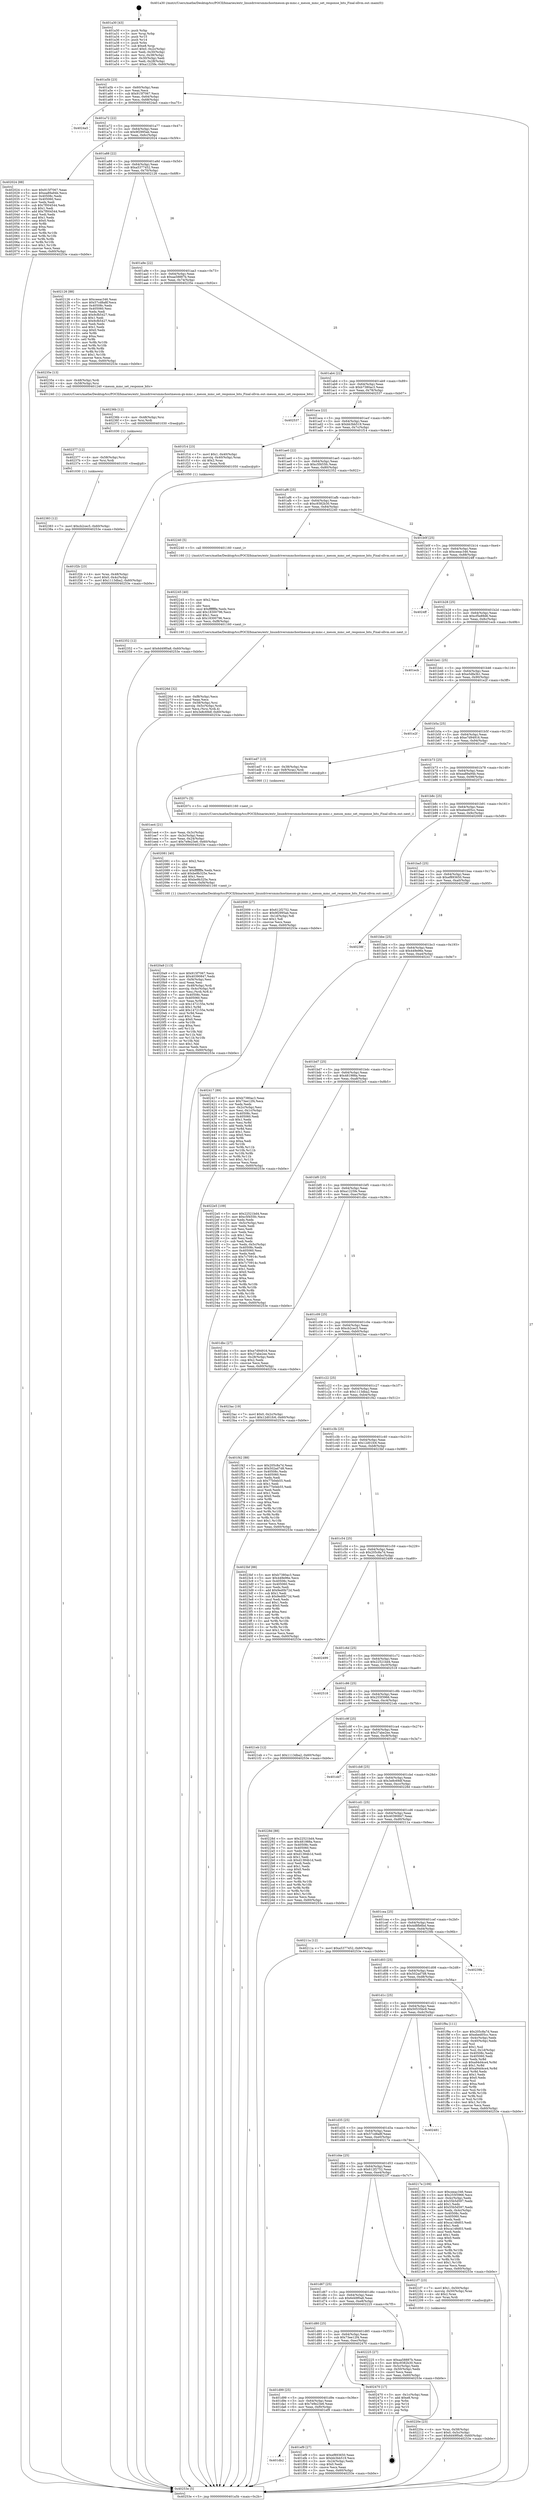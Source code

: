 digraph "0x401a30" {
  label = "0x401a30 (/mnt/c/Users/mathe/Desktop/tcc/POCII/binaries/extr_linuxdriversmmchostmeson-gx-mmc.c_meson_mmc_set_response_bits_Final-ollvm.out::main(0))"
  labelloc = "t"
  node[shape=record]

  Entry [label="",width=0.3,height=0.3,shape=circle,fillcolor=black,style=filled]
  "0x401a5b" [label="{
     0x401a5b [23]\l
     | [instrs]\l
     &nbsp;&nbsp;0x401a5b \<+3\>: mov -0x60(%rbp),%eax\l
     &nbsp;&nbsp;0x401a5e \<+2\>: mov %eax,%ecx\l
     &nbsp;&nbsp;0x401a60 \<+6\>: sub $0x915f7067,%ecx\l
     &nbsp;&nbsp;0x401a66 \<+3\>: mov %eax,-0x64(%rbp)\l
     &nbsp;&nbsp;0x401a69 \<+3\>: mov %ecx,-0x68(%rbp)\l
     &nbsp;&nbsp;0x401a6c \<+6\>: je 00000000004024a5 \<main+0xa75\>\l
  }"]
  "0x4024a5" [label="{
     0x4024a5\l
  }", style=dashed]
  "0x401a72" [label="{
     0x401a72 [22]\l
     | [instrs]\l
     &nbsp;&nbsp;0x401a72 \<+5\>: jmp 0000000000401a77 \<main+0x47\>\l
     &nbsp;&nbsp;0x401a77 \<+3\>: mov -0x64(%rbp),%eax\l
     &nbsp;&nbsp;0x401a7a \<+5\>: sub $0x9f2995ab,%eax\l
     &nbsp;&nbsp;0x401a7f \<+3\>: mov %eax,-0x6c(%rbp)\l
     &nbsp;&nbsp;0x401a82 \<+6\>: je 0000000000402024 \<main+0x5f4\>\l
  }"]
  Exit [label="",width=0.3,height=0.3,shape=circle,fillcolor=black,style=filled,peripheries=2]
  "0x402024" [label="{
     0x402024 [88]\l
     | [instrs]\l
     &nbsp;&nbsp;0x402024 \<+5\>: mov $0x915f7067,%eax\l
     &nbsp;&nbsp;0x402029 \<+5\>: mov $0xea89a94b,%ecx\l
     &nbsp;&nbsp;0x40202e \<+7\>: mov 0x40508c,%edx\l
     &nbsp;&nbsp;0x402035 \<+7\>: mov 0x405060,%esi\l
     &nbsp;&nbsp;0x40203c \<+2\>: mov %edx,%edi\l
     &nbsp;&nbsp;0x40203e \<+6\>: sub $0x7f004544,%edi\l
     &nbsp;&nbsp;0x402044 \<+3\>: sub $0x1,%edi\l
     &nbsp;&nbsp;0x402047 \<+6\>: add $0x7f004544,%edi\l
     &nbsp;&nbsp;0x40204d \<+3\>: imul %edi,%edx\l
     &nbsp;&nbsp;0x402050 \<+3\>: and $0x1,%edx\l
     &nbsp;&nbsp;0x402053 \<+3\>: cmp $0x0,%edx\l
     &nbsp;&nbsp;0x402056 \<+4\>: sete %r8b\l
     &nbsp;&nbsp;0x40205a \<+3\>: cmp $0xa,%esi\l
     &nbsp;&nbsp;0x40205d \<+4\>: setl %r9b\l
     &nbsp;&nbsp;0x402061 \<+3\>: mov %r8b,%r10b\l
     &nbsp;&nbsp;0x402064 \<+3\>: and %r9b,%r10b\l
     &nbsp;&nbsp;0x402067 \<+3\>: xor %r9b,%r8b\l
     &nbsp;&nbsp;0x40206a \<+3\>: or %r8b,%r10b\l
     &nbsp;&nbsp;0x40206d \<+4\>: test $0x1,%r10b\l
     &nbsp;&nbsp;0x402071 \<+3\>: cmovne %ecx,%eax\l
     &nbsp;&nbsp;0x402074 \<+3\>: mov %eax,-0x60(%rbp)\l
     &nbsp;&nbsp;0x402077 \<+5\>: jmp 000000000040253e \<main+0xb0e\>\l
  }"]
  "0x401a88" [label="{
     0x401a88 [22]\l
     | [instrs]\l
     &nbsp;&nbsp;0x401a88 \<+5\>: jmp 0000000000401a8d \<main+0x5d\>\l
     &nbsp;&nbsp;0x401a8d \<+3\>: mov -0x64(%rbp),%eax\l
     &nbsp;&nbsp;0x401a90 \<+5\>: sub $0xa5377452,%eax\l
     &nbsp;&nbsp;0x401a95 \<+3\>: mov %eax,-0x70(%rbp)\l
     &nbsp;&nbsp;0x401a98 \<+6\>: je 0000000000402126 \<main+0x6f6\>\l
  }"]
  "0x402383" [label="{
     0x402383 [12]\l
     | [instrs]\l
     &nbsp;&nbsp;0x402383 \<+7\>: movl $0xcb2cec5,-0x60(%rbp)\l
     &nbsp;&nbsp;0x40238a \<+5\>: jmp 000000000040253e \<main+0xb0e\>\l
  }"]
  "0x402126" [label="{
     0x402126 [88]\l
     | [instrs]\l
     &nbsp;&nbsp;0x402126 \<+5\>: mov $0xceeac346,%eax\l
     &nbsp;&nbsp;0x40212b \<+5\>: mov $0x57cd8a8f,%ecx\l
     &nbsp;&nbsp;0x402130 \<+7\>: mov 0x40508c,%edx\l
     &nbsp;&nbsp;0x402137 \<+7\>: mov 0x405060,%esi\l
     &nbsp;&nbsp;0x40213e \<+2\>: mov %edx,%edi\l
     &nbsp;&nbsp;0x402140 \<+6\>: add $0x9cfb5427,%edi\l
     &nbsp;&nbsp;0x402146 \<+3\>: sub $0x1,%edi\l
     &nbsp;&nbsp;0x402149 \<+6\>: sub $0x9cfb5427,%edi\l
     &nbsp;&nbsp;0x40214f \<+3\>: imul %edi,%edx\l
     &nbsp;&nbsp;0x402152 \<+3\>: and $0x1,%edx\l
     &nbsp;&nbsp;0x402155 \<+3\>: cmp $0x0,%edx\l
     &nbsp;&nbsp;0x402158 \<+4\>: sete %r8b\l
     &nbsp;&nbsp;0x40215c \<+3\>: cmp $0xa,%esi\l
     &nbsp;&nbsp;0x40215f \<+4\>: setl %r9b\l
     &nbsp;&nbsp;0x402163 \<+3\>: mov %r8b,%r10b\l
     &nbsp;&nbsp;0x402166 \<+3\>: and %r9b,%r10b\l
     &nbsp;&nbsp;0x402169 \<+3\>: xor %r9b,%r8b\l
     &nbsp;&nbsp;0x40216c \<+3\>: or %r8b,%r10b\l
     &nbsp;&nbsp;0x40216f \<+4\>: test $0x1,%r10b\l
     &nbsp;&nbsp;0x402173 \<+3\>: cmovne %ecx,%eax\l
     &nbsp;&nbsp;0x402176 \<+3\>: mov %eax,-0x60(%rbp)\l
     &nbsp;&nbsp;0x402179 \<+5\>: jmp 000000000040253e \<main+0xb0e\>\l
  }"]
  "0x401a9e" [label="{
     0x401a9e [22]\l
     | [instrs]\l
     &nbsp;&nbsp;0x401a9e \<+5\>: jmp 0000000000401aa3 \<main+0x73\>\l
     &nbsp;&nbsp;0x401aa3 \<+3\>: mov -0x64(%rbp),%eax\l
     &nbsp;&nbsp;0x401aa6 \<+5\>: sub $0xaa58887b,%eax\l
     &nbsp;&nbsp;0x401aab \<+3\>: mov %eax,-0x74(%rbp)\l
     &nbsp;&nbsp;0x401aae \<+6\>: je 000000000040235e \<main+0x92e\>\l
  }"]
  "0x402377" [label="{
     0x402377 [12]\l
     | [instrs]\l
     &nbsp;&nbsp;0x402377 \<+4\>: mov -0x58(%rbp),%rsi\l
     &nbsp;&nbsp;0x40237b \<+3\>: mov %rsi,%rdi\l
     &nbsp;&nbsp;0x40237e \<+5\>: call 0000000000401030 \<free@plt\>\l
     | [calls]\l
     &nbsp;&nbsp;0x401030 \{1\} (unknown)\l
  }"]
  "0x40235e" [label="{
     0x40235e [13]\l
     | [instrs]\l
     &nbsp;&nbsp;0x40235e \<+4\>: mov -0x48(%rbp),%rdi\l
     &nbsp;&nbsp;0x402362 \<+4\>: mov -0x58(%rbp),%rsi\l
     &nbsp;&nbsp;0x402366 \<+5\>: call 0000000000401240 \<meson_mmc_set_response_bits\>\l
     | [calls]\l
     &nbsp;&nbsp;0x401240 \{1\} (/mnt/c/Users/mathe/Desktop/tcc/POCII/binaries/extr_linuxdriversmmchostmeson-gx-mmc.c_meson_mmc_set_response_bits_Final-ollvm.out::meson_mmc_set_response_bits)\l
  }"]
  "0x401ab4" [label="{
     0x401ab4 [22]\l
     | [instrs]\l
     &nbsp;&nbsp;0x401ab4 \<+5\>: jmp 0000000000401ab9 \<main+0x89\>\l
     &nbsp;&nbsp;0x401ab9 \<+3\>: mov -0x64(%rbp),%eax\l
     &nbsp;&nbsp;0x401abc \<+5\>: sub $0xb7380ac3,%eax\l
     &nbsp;&nbsp;0x401ac1 \<+3\>: mov %eax,-0x78(%rbp)\l
     &nbsp;&nbsp;0x401ac4 \<+6\>: je 0000000000402537 \<main+0xb07\>\l
  }"]
  "0x40236b" [label="{
     0x40236b [12]\l
     | [instrs]\l
     &nbsp;&nbsp;0x40236b \<+4\>: mov -0x48(%rbp),%rsi\l
     &nbsp;&nbsp;0x40236f \<+3\>: mov %rsi,%rdi\l
     &nbsp;&nbsp;0x402372 \<+5\>: call 0000000000401030 \<free@plt\>\l
     | [calls]\l
     &nbsp;&nbsp;0x401030 \{1\} (unknown)\l
  }"]
  "0x402537" [label="{
     0x402537\l
  }", style=dashed]
  "0x401aca" [label="{
     0x401aca [22]\l
     | [instrs]\l
     &nbsp;&nbsp;0x401aca \<+5\>: jmp 0000000000401acf \<main+0x9f\>\l
     &nbsp;&nbsp;0x401acf \<+3\>: mov -0x64(%rbp),%eax\l
     &nbsp;&nbsp;0x401ad2 \<+5\>: sub $0xbb3bb519,%eax\l
     &nbsp;&nbsp;0x401ad7 \<+3\>: mov %eax,-0x7c(%rbp)\l
     &nbsp;&nbsp;0x401ada \<+6\>: je 0000000000401f14 \<main+0x4e4\>\l
  }"]
  "0x40226d" [label="{
     0x40226d [32]\l
     | [instrs]\l
     &nbsp;&nbsp;0x40226d \<+6\>: mov -0xf8(%rbp),%ecx\l
     &nbsp;&nbsp;0x402273 \<+3\>: imul %eax,%ecx\l
     &nbsp;&nbsp;0x402276 \<+4\>: mov -0x58(%rbp),%rsi\l
     &nbsp;&nbsp;0x40227a \<+4\>: movslq -0x5c(%rbp),%rdi\l
     &nbsp;&nbsp;0x40227e \<+3\>: mov %ecx,(%rsi,%rdi,4)\l
     &nbsp;&nbsp;0x402281 \<+7\>: movl $0x3e8c69df,-0x60(%rbp)\l
     &nbsp;&nbsp;0x402288 \<+5\>: jmp 000000000040253e \<main+0xb0e\>\l
  }"]
  "0x401f14" [label="{
     0x401f14 [23]\l
     | [instrs]\l
     &nbsp;&nbsp;0x401f14 \<+7\>: movl $0x1,-0x40(%rbp)\l
     &nbsp;&nbsp;0x401f1b \<+4\>: movslq -0x40(%rbp),%rax\l
     &nbsp;&nbsp;0x401f1f \<+4\>: shl $0x2,%rax\l
     &nbsp;&nbsp;0x401f23 \<+3\>: mov %rax,%rdi\l
     &nbsp;&nbsp;0x401f26 \<+5\>: call 0000000000401050 \<malloc@plt\>\l
     | [calls]\l
     &nbsp;&nbsp;0x401050 \{1\} (unknown)\l
  }"]
  "0x401ae0" [label="{
     0x401ae0 [22]\l
     | [instrs]\l
     &nbsp;&nbsp;0x401ae0 \<+5\>: jmp 0000000000401ae5 \<main+0xb5\>\l
     &nbsp;&nbsp;0x401ae5 \<+3\>: mov -0x64(%rbp),%eax\l
     &nbsp;&nbsp;0x401ae8 \<+5\>: sub $0xc5f455fc,%eax\l
     &nbsp;&nbsp;0x401aed \<+3\>: mov %eax,-0x80(%rbp)\l
     &nbsp;&nbsp;0x401af0 \<+6\>: je 0000000000402352 \<main+0x922\>\l
  }"]
  "0x402245" [label="{
     0x402245 [40]\l
     | [instrs]\l
     &nbsp;&nbsp;0x402245 \<+5\>: mov $0x2,%ecx\l
     &nbsp;&nbsp;0x40224a \<+1\>: cltd\l
     &nbsp;&nbsp;0x40224b \<+2\>: idiv %ecx\l
     &nbsp;&nbsp;0x40224d \<+6\>: imul $0xfffffffe,%edx,%ecx\l
     &nbsp;&nbsp;0x402253 \<+6\>: add $0x18300796,%ecx\l
     &nbsp;&nbsp;0x402259 \<+3\>: add $0x1,%ecx\l
     &nbsp;&nbsp;0x40225c \<+6\>: sub $0x18300796,%ecx\l
     &nbsp;&nbsp;0x402262 \<+6\>: mov %ecx,-0xf8(%rbp)\l
     &nbsp;&nbsp;0x402268 \<+5\>: call 0000000000401160 \<next_i\>\l
     | [calls]\l
     &nbsp;&nbsp;0x401160 \{1\} (/mnt/c/Users/mathe/Desktop/tcc/POCII/binaries/extr_linuxdriversmmchostmeson-gx-mmc.c_meson_mmc_set_response_bits_Final-ollvm.out::next_i)\l
  }"]
  "0x402352" [label="{
     0x402352 [12]\l
     | [instrs]\l
     &nbsp;&nbsp;0x402352 \<+7\>: movl $0x6d49f0a8,-0x60(%rbp)\l
     &nbsp;&nbsp;0x402359 \<+5\>: jmp 000000000040253e \<main+0xb0e\>\l
  }"]
  "0x401af6" [label="{
     0x401af6 [25]\l
     | [instrs]\l
     &nbsp;&nbsp;0x401af6 \<+5\>: jmp 0000000000401afb \<main+0xcb\>\l
     &nbsp;&nbsp;0x401afb \<+3\>: mov -0x64(%rbp),%eax\l
     &nbsp;&nbsp;0x401afe \<+5\>: sub $0xc9382b30,%eax\l
     &nbsp;&nbsp;0x401b03 \<+6\>: mov %eax,-0x84(%rbp)\l
     &nbsp;&nbsp;0x401b09 \<+6\>: je 0000000000402240 \<main+0x810\>\l
  }"]
  "0x40220e" [label="{
     0x40220e [23]\l
     | [instrs]\l
     &nbsp;&nbsp;0x40220e \<+4\>: mov %rax,-0x58(%rbp)\l
     &nbsp;&nbsp;0x402212 \<+7\>: movl $0x0,-0x5c(%rbp)\l
     &nbsp;&nbsp;0x402219 \<+7\>: movl $0x6d49f0a8,-0x60(%rbp)\l
     &nbsp;&nbsp;0x402220 \<+5\>: jmp 000000000040253e \<main+0xb0e\>\l
  }"]
  "0x402240" [label="{
     0x402240 [5]\l
     | [instrs]\l
     &nbsp;&nbsp;0x402240 \<+5\>: call 0000000000401160 \<next_i\>\l
     | [calls]\l
     &nbsp;&nbsp;0x401160 \{1\} (/mnt/c/Users/mathe/Desktop/tcc/POCII/binaries/extr_linuxdriversmmchostmeson-gx-mmc.c_meson_mmc_set_response_bits_Final-ollvm.out::next_i)\l
  }"]
  "0x401b0f" [label="{
     0x401b0f [25]\l
     | [instrs]\l
     &nbsp;&nbsp;0x401b0f \<+5\>: jmp 0000000000401b14 \<main+0xe4\>\l
     &nbsp;&nbsp;0x401b14 \<+3\>: mov -0x64(%rbp),%eax\l
     &nbsp;&nbsp;0x401b17 \<+5\>: sub $0xceeac346,%eax\l
     &nbsp;&nbsp;0x401b1c \<+6\>: mov %eax,-0x88(%rbp)\l
     &nbsp;&nbsp;0x401b22 \<+6\>: je 00000000004024ff \<main+0xacf\>\l
  }"]
  "0x4020a9" [label="{
     0x4020a9 [113]\l
     | [instrs]\l
     &nbsp;&nbsp;0x4020a9 \<+5\>: mov $0x915f7067,%ecx\l
     &nbsp;&nbsp;0x4020ae \<+5\>: mov $0x40390847,%edx\l
     &nbsp;&nbsp;0x4020b3 \<+6\>: mov -0xf4(%rbp),%esi\l
     &nbsp;&nbsp;0x4020b9 \<+3\>: imul %eax,%esi\l
     &nbsp;&nbsp;0x4020bc \<+4\>: mov -0x48(%rbp),%rdi\l
     &nbsp;&nbsp;0x4020c0 \<+4\>: movslq -0x4c(%rbp),%r8\l
     &nbsp;&nbsp;0x4020c4 \<+4\>: mov %esi,(%rdi,%r8,4)\l
     &nbsp;&nbsp;0x4020c8 \<+7\>: mov 0x40508c,%eax\l
     &nbsp;&nbsp;0x4020cf \<+7\>: mov 0x405060,%esi\l
     &nbsp;&nbsp;0x4020d6 \<+3\>: mov %eax,%r9d\l
     &nbsp;&nbsp;0x4020d9 \<+7\>: sub $0x1472155e,%r9d\l
     &nbsp;&nbsp;0x4020e0 \<+4\>: sub $0x1,%r9d\l
     &nbsp;&nbsp;0x4020e4 \<+7\>: add $0x1472155e,%r9d\l
     &nbsp;&nbsp;0x4020eb \<+4\>: imul %r9d,%eax\l
     &nbsp;&nbsp;0x4020ef \<+3\>: and $0x1,%eax\l
     &nbsp;&nbsp;0x4020f2 \<+3\>: cmp $0x0,%eax\l
     &nbsp;&nbsp;0x4020f5 \<+4\>: sete %r10b\l
     &nbsp;&nbsp;0x4020f9 \<+3\>: cmp $0xa,%esi\l
     &nbsp;&nbsp;0x4020fc \<+4\>: setl %r11b\l
     &nbsp;&nbsp;0x402100 \<+3\>: mov %r10b,%bl\l
     &nbsp;&nbsp;0x402103 \<+3\>: and %r11b,%bl\l
     &nbsp;&nbsp;0x402106 \<+3\>: xor %r11b,%r10b\l
     &nbsp;&nbsp;0x402109 \<+3\>: or %r10b,%bl\l
     &nbsp;&nbsp;0x40210c \<+3\>: test $0x1,%bl\l
     &nbsp;&nbsp;0x40210f \<+3\>: cmovne %edx,%ecx\l
     &nbsp;&nbsp;0x402112 \<+3\>: mov %ecx,-0x60(%rbp)\l
     &nbsp;&nbsp;0x402115 \<+5\>: jmp 000000000040253e \<main+0xb0e\>\l
  }"]
  "0x4024ff" [label="{
     0x4024ff\l
  }", style=dashed]
  "0x401b28" [label="{
     0x401b28 [25]\l
     | [instrs]\l
     &nbsp;&nbsp;0x401b28 \<+5\>: jmp 0000000000401b2d \<main+0xfd\>\l
     &nbsp;&nbsp;0x401b2d \<+3\>: mov -0x64(%rbp),%eax\l
     &nbsp;&nbsp;0x401b30 \<+5\>: sub $0xcf5e89d6,%eax\l
     &nbsp;&nbsp;0x401b35 \<+6\>: mov %eax,-0x8c(%rbp)\l
     &nbsp;&nbsp;0x401b3b \<+6\>: je 0000000000401ecb \<main+0x49b\>\l
  }"]
  "0x402081" [label="{
     0x402081 [40]\l
     | [instrs]\l
     &nbsp;&nbsp;0x402081 \<+5\>: mov $0x2,%ecx\l
     &nbsp;&nbsp;0x402086 \<+1\>: cltd\l
     &nbsp;&nbsp;0x402087 \<+2\>: idiv %ecx\l
     &nbsp;&nbsp;0x402089 \<+6\>: imul $0xfffffffe,%edx,%ecx\l
     &nbsp;&nbsp;0x40208f \<+6\>: add $0xbe9b325e,%ecx\l
     &nbsp;&nbsp;0x402095 \<+3\>: add $0x1,%ecx\l
     &nbsp;&nbsp;0x402098 \<+6\>: sub $0xbe9b325e,%ecx\l
     &nbsp;&nbsp;0x40209e \<+6\>: mov %ecx,-0xf4(%rbp)\l
     &nbsp;&nbsp;0x4020a4 \<+5\>: call 0000000000401160 \<next_i\>\l
     | [calls]\l
     &nbsp;&nbsp;0x401160 \{1\} (/mnt/c/Users/mathe/Desktop/tcc/POCII/binaries/extr_linuxdriversmmchostmeson-gx-mmc.c_meson_mmc_set_response_bits_Final-ollvm.out::next_i)\l
  }"]
  "0x401ecb" [label="{
     0x401ecb\l
  }", style=dashed]
  "0x401b41" [label="{
     0x401b41 [25]\l
     | [instrs]\l
     &nbsp;&nbsp;0x401b41 \<+5\>: jmp 0000000000401b46 \<main+0x116\>\l
     &nbsp;&nbsp;0x401b46 \<+3\>: mov -0x64(%rbp),%eax\l
     &nbsp;&nbsp;0x401b49 \<+5\>: sub $0xe5dfa3b1,%eax\l
     &nbsp;&nbsp;0x401b4e \<+6\>: mov %eax,-0x90(%rbp)\l
     &nbsp;&nbsp;0x401b54 \<+6\>: je 0000000000401e2f \<main+0x3ff\>\l
  }"]
  "0x401f2b" [label="{
     0x401f2b [23]\l
     | [instrs]\l
     &nbsp;&nbsp;0x401f2b \<+4\>: mov %rax,-0x48(%rbp)\l
     &nbsp;&nbsp;0x401f2f \<+7\>: movl $0x0,-0x4c(%rbp)\l
     &nbsp;&nbsp;0x401f36 \<+7\>: movl $0x1113dba2,-0x60(%rbp)\l
     &nbsp;&nbsp;0x401f3d \<+5\>: jmp 000000000040253e \<main+0xb0e\>\l
  }"]
  "0x401e2f" [label="{
     0x401e2f\l
  }", style=dashed]
  "0x401b5a" [label="{
     0x401b5a [25]\l
     | [instrs]\l
     &nbsp;&nbsp;0x401b5a \<+5\>: jmp 0000000000401b5f \<main+0x12f\>\l
     &nbsp;&nbsp;0x401b5f \<+3\>: mov -0x64(%rbp),%eax\l
     &nbsp;&nbsp;0x401b62 \<+5\>: sub $0xe7d94916,%eax\l
     &nbsp;&nbsp;0x401b67 \<+6\>: mov %eax,-0x94(%rbp)\l
     &nbsp;&nbsp;0x401b6d \<+6\>: je 0000000000401ed7 \<main+0x4a7\>\l
  }"]
  "0x401db2" [label="{
     0x401db2\l
  }", style=dashed]
  "0x401ed7" [label="{
     0x401ed7 [13]\l
     | [instrs]\l
     &nbsp;&nbsp;0x401ed7 \<+4\>: mov -0x38(%rbp),%rax\l
     &nbsp;&nbsp;0x401edb \<+4\>: mov 0x8(%rax),%rdi\l
     &nbsp;&nbsp;0x401edf \<+5\>: call 0000000000401060 \<atoi@plt\>\l
     | [calls]\l
     &nbsp;&nbsp;0x401060 \{1\} (unknown)\l
  }"]
  "0x401b73" [label="{
     0x401b73 [25]\l
     | [instrs]\l
     &nbsp;&nbsp;0x401b73 \<+5\>: jmp 0000000000401b78 \<main+0x148\>\l
     &nbsp;&nbsp;0x401b78 \<+3\>: mov -0x64(%rbp),%eax\l
     &nbsp;&nbsp;0x401b7b \<+5\>: sub $0xea89a94b,%eax\l
     &nbsp;&nbsp;0x401b80 \<+6\>: mov %eax,-0x98(%rbp)\l
     &nbsp;&nbsp;0x401b86 \<+6\>: je 000000000040207c \<main+0x64c\>\l
  }"]
  "0x401ef9" [label="{
     0x401ef9 [27]\l
     | [instrs]\l
     &nbsp;&nbsp;0x401ef9 \<+5\>: mov $0xef893650,%eax\l
     &nbsp;&nbsp;0x401efe \<+5\>: mov $0xbb3bb519,%ecx\l
     &nbsp;&nbsp;0x401f03 \<+3\>: mov -0x24(%rbp),%edx\l
     &nbsp;&nbsp;0x401f06 \<+3\>: cmp $0x0,%edx\l
     &nbsp;&nbsp;0x401f09 \<+3\>: cmove %ecx,%eax\l
     &nbsp;&nbsp;0x401f0c \<+3\>: mov %eax,-0x60(%rbp)\l
     &nbsp;&nbsp;0x401f0f \<+5\>: jmp 000000000040253e \<main+0xb0e\>\l
  }"]
  "0x40207c" [label="{
     0x40207c [5]\l
     | [instrs]\l
     &nbsp;&nbsp;0x40207c \<+5\>: call 0000000000401160 \<next_i\>\l
     | [calls]\l
     &nbsp;&nbsp;0x401160 \{1\} (/mnt/c/Users/mathe/Desktop/tcc/POCII/binaries/extr_linuxdriversmmchostmeson-gx-mmc.c_meson_mmc_set_response_bits_Final-ollvm.out::next_i)\l
  }"]
  "0x401b8c" [label="{
     0x401b8c [25]\l
     | [instrs]\l
     &nbsp;&nbsp;0x401b8c \<+5\>: jmp 0000000000401b91 \<main+0x161\>\l
     &nbsp;&nbsp;0x401b91 \<+3\>: mov -0x64(%rbp),%eax\l
     &nbsp;&nbsp;0x401b94 \<+5\>: sub $0xebed05cc,%eax\l
     &nbsp;&nbsp;0x401b99 \<+6\>: mov %eax,-0x9c(%rbp)\l
     &nbsp;&nbsp;0x401b9f \<+6\>: je 0000000000402009 \<main+0x5d9\>\l
  }"]
  "0x401d99" [label="{
     0x401d99 [25]\l
     | [instrs]\l
     &nbsp;&nbsp;0x401d99 \<+5\>: jmp 0000000000401d9e \<main+0x36e\>\l
     &nbsp;&nbsp;0x401d9e \<+3\>: mov -0x64(%rbp),%eax\l
     &nbsp;&nbsp;0x401da1 \<+5\>: sub $0x7e9e23e6,%eax\l
     &nbsp;&nbsp;0x401da6 \<+6\>: mov %eax,-0xf0(%rbp)\l
     &nbsp;&nbsp;0x401dac \<+6\>: je 0000000000401ef9 \<main+0x4c9\>\l
  }"]
  "0x402009" [label="{
     0x402009 [27]\l
     | [instrs]\l
     &nbsp;&nbsp;0x402009 \<+5\>: mov $0x612f2752,%eax\l
     &nbsp;&nbsp;0x40200e \<+5\>: mov $0x9f2995ab,%ecx\l
     &nbsp;&nbsp;0x402013 \<+3\>: mov -0x1d(%rbp),%dl\l
     &nbsp;&nbsp;0x402016 \<+3\>: test $0x1,%dl\l
     &nbsp;&nbsp;0x402019 \<+3\>: cmovne %ecx,%eax\l
     &nbsp;&nbsp;0x40201c \<+3\>: mov %eax,-0x60(%rbp)\l
     &nbsp;&nbsp;0x40201f \<+5\>: jmp 000000000040253e \<main+0xb0e\>\l
  }"]
  "0x401ba5" [label="{
     0x401ba5 [25]\l
     | [instrs]\l
     &nbsp;&nbsp;0x401ba5 \<+5\>: jmp 0000000000401baa \<main+0x17a\>\l
     &nbsp;&nbsp;0x401baa \<+3\>: mov -0x64(%rbp),%eax\l
     &nbsp;&nbsp;0x401bad \<+5\>: sub $0xef893650,%eax\l
     &nbsp;&nbsp;0x401bb2 \<+6\>: mov %eax,-0xa0(%rbp)\l
     &nbsp;&nbsp;0x401bb8 \<+6\>: je 000000000040238f \<main+0x95f\>\l
  }"]
  "0x402470" [label="{
     0x402470 [17]\l
     | [instrs]\l
     &nbsp;&nbsp;0x402470 \<+3\>: mov -0x1c(%rbp),%eax\l
     &nbsp;&nbsp;0x402473 \<+7\>: add $0xe8,%rsp\l
     &nbsp;&nbsp;0x40247a \<+1\>: pop %rbx\l
     &nbsp;&nbsp;0x40247b \<+2\>: pop %r14\l
     &nbsp;&nbsp;0x40247d \<+2\>: pop %r15\l
     &nbsp;&nbsp;0x40247f \<+1\>: pop %rbp\l
     &nbsp;&nbsp;0x402480 \<+1\>: ret\l
  }"]
  "0x40238f" [label="{
     0x40238f\l
  }", style=dashed]
  "0x401bbe" [label="{
     0x401bbe [25]\l
     | [instrs]\l
     &nbsp;&nbsp;0x401bbe \<+5\>: jmp 0000000000401bc3 \<main+0x193\>\l
     &nbsp;&nbsp;0x401bc3 \<+3\>: mov -0x64(%rbp),%eax\l
     &nbsp;&nbsp;0x401bc6 \<+5\>: sub $0x449e96e,%eax\l
     &nbsp;&nbsp;0x401bcb \<+6\>: mov %eax,-0xa4(%rbp)\l
     &nbsp;&nbsp;0x401bd1 \<+6\>: je 0000000000402417 \<main+0x9e7\>\l
  }"]
  "0x401d80" [label="{
     0x401d80 [25]\l
     | [instrs]\l
     &nbsp;&nbsp;0x401d80 \<+5\>: jmp 0000000000401d85 \<main+0x355\>\l
     &nbsp;&nbsp;0x401d85 \<+3\>: mov -0x64(%rbp),%eax\l
     &nbsp;&nbsp;0x401d88 \<+5\>: sub $0x73ee12f4,%eax\l
     &nbsp;&nbsp;0x401d8d \<+6\>: mov %eax,-0xec(%rbp)\l
     &nbsp;&nbsp;0x401d93 \<+6\>: je 0000000000402470 \<main+0xa40\>\l
  }"]
  "0x402417" [label="{
     0x402417 [89]\l
     | [instrs]\l
     &nbsp;&nbsp;0x402417 \<+5\>: mov $0xb7380ac3,%eax\l
     &nbsp;&nbsp;0x40241c \<+5\>: mov $0x73ee12f4,%ecx\l
     &nbsp;&nbsp;0x402421 \<+2\>: xor %edx,%edx\l
     &nbsp;&nbsp;0x402423 \<+3\>: mov -0x2c(%rbp),%esi\l
     &nbsp;&nbsp;0x402426 \<+3\>: mov %esi,-0x1c(%rbp)\l
     &nbsp;&nbsp;0x402429 \<+7\>: mov 0x40508c,%esi\l
     &nbsp;&nbsp;0x402430 \<+7\>: mov 0x405060,%edi\l
     &nbsp;&nbsp;0x402437 \<+3\>: sub $0x1,%edx\l
     &nbsp;&nbsp;0x40243a \<+3\>: mov %esi,%r8d\l
     &nbsp;&nbsp;0x40243d \<+3\>: add %edx,%r8d\l
     &nbsp;&nbsp;0x402440 \<+4\>: imul %r8d,%esi\l
     &nbsp;&nbsp;0x402444 \<+3\>: and $0x1,%esi\l
     &nbsp;&nbsp;0x402447 \<+3\>: cmp $0x0,%esi\l
     &nbsp;&nbsp;0x40244a \<+4\>: sete %r9b\l
     &nbsp;&nbsp;0x40244e \<+3\>: cmp $0xa,%edi\l
     &nbsp;&nbsp;0x402451 \<+4\>: setl %r10b\l
     &nbsp;&nbsp;0x402455 \<+3\>: mov %r9b,%r11b\l
     &nbsp;&nbsp;0x402458 \<+3\>: and %r10b,%r11b\l
     &nbsp;&nbsp;0x40245b \<+3\>: xor %r10b,%r9b\l
     &nbsp;&nbsp;0x40245e \<+3\>: or %r9b,%r11b\l
     &nbsp;&nbsp;0x402461 \<+4\>: test $0x1,%r11b\l
     &nbsp;&nbsp;0x402465 \<+3\>: cmovne %ecx,%eax\l
     &nbsp;&nbsp;0x402468 \<+3\>: mov %eax,-0x60(%rbp)\l
     &nbsp;&nbsp;0x40246b \<+5\>: jmp 000000000040253e \<main+0xb0e\>\l
  }"]
  "0x401bd7" [label="{
     0x401bd7 [25]\l
     | [instrs]\l
     &nbsp;&nbsp;0x401bd7 \<+5\>: jmp 0000000000401bdc \<main+0x1ac\>\l
     &nbsp;&nbsp;0x401bdc \<+3\>: mov -0x64(%rbp),%eax\l
     &nbsp;&nbsp;0x401bdf \<+5\>: sub $0x481988a,%eax\l
     &nbsp;&nbsp;0x401be4 \<+6\>: mov %eax,-0xa8(%rbp)\l
     &nbsp;&nbsp;0x401bea \<+6\>: je 00000000004022e5 \<main+0x8b5\>\l
  }"]
  "0x402225" [label="{
     0x402225 [27]\l
     | [instrs]\l
     &nbsp;&nbsp;0x402225 \<+5\>: mov $0xaa58887b,%eax\l
     &nbsp;&nbsp;0x40222a \<+5\>: mov $0xc9382b30,%ecx\l
     &nbsp;&nbsp;0x40222f \<+3\>: mov -0x5c(%rbp),%edx\l
     &nbsp;&nbsp;0x402232 \<+3\>: cmp -0x50(%rbp),%edx\l
     &nbsp;&nbsp;0x402235 \<+3\>: cmovl %ecx,%eax\l
     &nbsp;&nbsp;0x402238 \<+3\>: mov %eax,-0x60(%rbp)\l
     &nbsp;&nbsp;0x40223b \<+5\>: jmp 000000000040253e \<main+0xb0e\>\l
  }"]
  "0x4022e5" [label="{
     0x4022e5 [109]\l
     | [instrs]\l
     &nbsp;&nbsp;0x4022e5 \<+5\>: mov $0x22521bd4,%eax\l
     &nbsp;&nbsp;0x4022ea \<+5\>: mov $0xc5f455fc,%ecx\l
     &nbsp;&nbsp;0x4022ef \<+2\>: xor %edx,%edx\l
     &nbsp;&nbsp;0x4022f1 \<+3\>: mov -0x5c(%rbp),%esi\l
     &nbsp;&nbsp;0x4022f4 \<+2\>: mov %edx,%edi\l
     &nbsp;&nbsp;0x4022f6 \<+2\>: sub %esi,%edi\l
     &nbsp;&nbsp;0x4022f8 \<+2\>: mov %edx,%esi\l
     &nbsp;&nbsp;0x4022fa \<+3\>: sub $0x1,%esi\l
     &nbsp;&nbsp;0x4022fd \<+2\>: add %esi,%edi\l
     &nbsp;&nbsp;0x4022ff \<+2\>: sub %edi,%edx\l
     &nbsp;&nbsp;0x402301 \<+3\>: mov %edx,-0x5c(%rbp)\l
     &nbsp;&nbsp;0x402304 \<+7\>: mov 0x40508c,%edx\l
     &nbsp;&nbsp;0x40230b \<+7\>: mov 0x405060,%esi\l
     &nbsp;&nbsp;0x402312 \<+2\>: mov %edx,%edi\l
     &nbsp;&nbsp;0x402314 \<+6\>: sub $0x7c70914c,%edi\l
     &nbsp;&nbsp;0x40231a \<+3\>: sub $0x1,%edi\l
     &nbsp;&nbsp;0x40231d \<+6\>: add $0x7c70914c,%edi\l
     &nbsp;&nbsp;0x402323 \<+3\>: imul %edi,%edx\l
     &nbsp;&nbsp;0x402326 \<+3\>: and $0x1,%edx\l
     &nbsp;&nbsp;0x402329 \<+3\>: cmp $0x0,%edx\l
     &nbsp;&nbsp;0x40232c \<+4\>: sete %r8b\l
     &nbsp;&nbsp;0x402330 \<+3\>: cmp $0xa,%esi\l
     &nbsp;&nbsp;0x402333 \<+4\>: setl %r9b\l
     &nbsp;&nbsp;0x402337 \<+3\>: mov %r8b,%r10b\l
     &nbsp;&nbsp;0x40233a \<+3\>: and %r9b,%r10b\l
     &nbsp;&nbsp;0x40233d \<+3\>: xor %r9b,%r8b\l
     &nbsp;&nbsp;0x402340 \<+3\>: or %r8b,%r10b\l
     &nbsp;&nbsp;0x402343 \<+4\>: test $0x1,%r10b\l
     &nbsp;&nbsp;0x402347 \<+3\>: cmovne %ecx,%eax\l
     &nbsp;&nbsp;0x40234a \<+3\>: mov %eax,-0x60(%rbp)\l
     &nbsp;&nbsp;0x40234d \<+5\>: jmp 000000000040253e \<main+0xb0e\>\l
  }"]
  "0x401bf0" [label="{
     0x401bf0 [25]\l
     | [instrs]\l
     &nbsp;&nbsp;0x401bf0 \<+5\>: jmp 0000000000401bf5 \<main+0x1c5\>\l
     &nbsp;&nbsp;0x401bf5 \<+3\>: mov -0x64(%rbp),%eax\l
     &nbsp;&nbsp;0x401bf8 \<+5\>: sub $0xa1225fe,%eax\l
     &nbsp;&nbsp;0x401bfd \<+6\>: mov %eax,-0xac(%rbp)\l
     &nbsp;&nbsp;0x401c03 \<+6\>: je 0000000000401dbc \<main+0x38c\>\l
  }"]
  "0x401d67" [label="{
     0x401d67 [25]\l
     | [instrs]\l
     &nbsp;&nbsp;0x401d67 \<+5\>: jmp 0000000000401d6c \<main+0x33c\>\l
     &nbsp;&nbsp;0x401d6c \<+3\>: mov -0x64(%rbp),%eax\l
     &nbsp;&nbsp;0x401d6f \<+5\>: sub $0x6d49f0a8,%eax\l
     &nbsp;&nbsp;0x401d74 \<+6\>: mov %eax,-0xe8(%rbp)\l
     &nbsp;&nbsp;0x401d7a \<+6\>: je 0000000000402225 \<main+0x7f5\>\l
  }"]
  "0x401dbc" [label="{
     0x401dbc [27]\l
     | [instrs]\l
     &nbsp;&nbsp;0x401dbc \<+5\>: mov $0xe7d94916,%eax\l
     &nbsp;&nbsp;0x401dc1 \<+5\>: mov $0x37abe2ee,%ecx\l
     &nbsp;&nbsp;0x401dc6 \<+3\>: mov -0x28(%rbp),%edx\l
     &nbsp;&nbsp;0x401dc9 \<+3\>: cmp $0x2,%edx\l
     &nbsp;&nbsp;0x401dcc \<+3\>: cmovne %ecx,%eax\l
     &nbsp;&nbsp;0x401dcf \<+3\>: mov %eax,-0x60(%rbp)\l
     &nbsp;&nbsp;0x401dd2 \<+5\>: jmp 000000000040253e \<main+0xb0e\>\l
  }"]
  "0x401c09" [label="{
     0x401c09 [25]\l
     | [instrs]\l
     &nbsp;&nbsp;0x401c09 \<+5\>: jmp 0000000000401c0e \<main+0x1de\>\l
     &nbsp;&nbsp;0x401c0e \<+3\>: mov -0x64(%rbp),%eax\l
     &nbsp;&nbsp;0x401c11 \<+5\>: sub $0xcb2cec5,%eax\l
     &nbsp;&nbsp;0x401c16 \<+6\>: mov %eax,-0xb0(%rbp)\l
     &nbsp;&nbsp;0x401c1c \<+6\>: je 00000000004023ac \<main+0x97c\>\l
  }"]
  "0x40253e" [label="{
     0x40253e [5]\l
     | [instrs]\l
     &nbsp;&nbsp;0x40253e \<+5\>: jmp 0000000000401a5b \<main+0x2b\>\l
  }"]
  "0x401a30" [label="{
     0x401a30 [43]\l
     | [instrs]\l
     &nbsp;&nbsp;0x401a30 \<+1\>: push %rbp\l
     &nbsp;&nbsp;0x401a31 \<+3\>: mov %rsp,%rbp\l
     &nbsp;&nbsp;0x401a34 \<+2\>: push %r15\l
     &nbsp;&nbsp;0x401a36 \<+2\>: push %r14\l
     &nbsp;&nbsp;0x401a38 \<+1\>: push %rbx\l
     &nbsp;&nbsp;0x401a39 \<+7\>: sub $0xe8,%rsp\l
     &nbsp;&nbsp;0x401a40 \<+7\>: movl $0x0,-0x2c(%rbp)\l
     &nbsp;&nbsp;0x401a47 \<+3\>: mov %edi,-0x30(%rbp)\l
     &nbsp;&nbsp;0x401a4a \<+4\>: mov %rsi,-0x38(%rbp)\l
     &nbsp;&nbsp;0x401a4e \<+3\>: mov -0x30(%rbp),%edi\l
     &nbsp;&nbsp;0x401a51 \<+3\>: mov %edi,-0x28(%rbp)\l
     &nbsp;&nbsp;0x401a54 \<+7\>: movl $0xa1225fe,-0x60(%rbp)\l
  }"]
  "0x401ee4" [label="{
     0x401ee4 [21]\l
     | [instrs]\l
     &nbsp;&nbsp;0x401ee4 \<+3\>: mov %eax,-0x3c(%rbp)\l
     &nbsp;&nbsp;0x401ee7 \<+3\>: mov -0x3c(%rbp),%eax\l
     &nbsp;&nbsp;0x401eea \<+3\>: mov %eax,-0x24(%rbp)\l
     &nbsp;&nbsp;0x401eed \<+7\>: movl $0x7e9e23e6,-0x60(%rbp)\l
     &nbsp;&nbsp;0x401ef4 \<+5\>: jmp 000000000040253e \<main+0xb0e\>\l
  }"]
  "0x4021f7" [label="{
     0x4021f7 [23]\l
     | [instrs]\l
     &nbsp;&nbsp;0x4021f7 \<+7\>: movl $0x1,-0x50(%rbp)\l
     &nbsp;&nbsp;0x4021fe \<+4\>: movslq -0x50(%rbp),%rax\l
     &nbsp;&nbsp;0x402202 \<+4\>: shl $0x2,%rax\l
     &nbsp;&nbsp;0x402206 \<+3\>: mov %rax,%rdi\l
     &nbsp;&nbsp;0x402209 \<+5\>: call 0000000000401050 \<malloc@plt\>\l
     | [calls]\l
     &nbsp;&nbsp;0x401050 \{1\} (unknown)\l
  }"]
  "0x4023ac" [label="{
     0x4023ac [19]\l
     | [instrs]\l
     &nbsp;&nbsp;0x4023ac \<+7\>: movl $0x0,-0x2c(%rbp)\l
     &nbsp;&nbsp;0x4023b3 \<+7\>: movl $0x12d01fc6,-0x60(%rbp)\l
     &nbsp;&nbsp;0x4023ba \<+5\>: jmp 000000000040253e \<main+0xb0e\>\l
  }"]
  "0x401c22" [label="{
     0x401c22 [25]\l
     | [instrs]\l
     &nbsp;&nbsp;0x401c22 \<+5\>: jmp 0000000000401c27 \<main+0x1f7\>\l
     &nbsp;&nbsp;0x401c27 \<+3\>: mov -0x64(%rbp),%eax\l
     &nbsp;&nbsp;0x401c2a \<+5\>: sub $0x1113dba2,%eax\l
     &nbsp;&nbsp;0x401c2f \<+6\>: mov %eax,-0xb4(%rbp)\l
     &nbsp;&nbsp;0x401c35 \<+6\>: je 0000000000401f42 \<main+0x512\>\l
  }"]
  "0x401d4e" [label="{
     0x401d4e [25]\l
     | [instrs]\l
     &nbsp;&nbsp;0x401d4e \<+5\>: jmp 0000000000401d53 \<main+0x323\>\l
     &nbsp;&nbsp;0x401d53 \<+3\>: mov -0x64(%rbp),%eax\l
     &nbsp;&nbsp;0x401d56 \<+5\>: sub $0x612f2752,%eax\l
     &nbsp;&nbsp;0x401d5b \<+6\>: mov %eax,-0xe4(%rbp)\l
     &nbsp;&nbsp;0x401d61 \<+6\>: je 00000000004021f7 \<main+0x7c7\>\l
  }"]
  "0x401f42" [label="{
     0x401f42 [88]\l
     | [instrs]\l
     &nbsp;&nbsp;0x401f42 \<+5\>: mov $0x205c8a7d,%eax\l
     &nbsp;&nbsp;0x401f47 \<+5\>: mov $0x502ad7d8,%ecx\l
     &nbsp;&nbsp;0x401f4c \<+7\>: mov 0x40508c,%edx\l
     &nbsp;&nbsp;0x401f53 \<+7\>: mov 0x405060,%esi\l
     &nbsp;&nbsp;0x401f5a \<+2\>: mov %edx,%edi\l
     &nbsp;&nbsp;0x401f5c \<+6\>: sub $0x77b0eb55,%edi\l
     &nbsp;&nbsp;0x401f62 \<+3\>: sub $0x1,%edi\l
     &nbsp;&nbsp;0x401f65 \<+6\>: add $0x77b0eb55,%edi\l
     &nbsp;&nbsp;0x401f6b \<+3\>: imul %edi,%edx\l
     &nbsp;&nbsp;0x401f6e \<+3\>: and $0x1,%edx\l
     &nbsp;&nbsp;0x401f71 \<+3\>: cmp $0x0,%edx\l
     &nbsp;&nbsp;0x401f74 \<+4\>: sete %r8b\l
     &nbsp;&nbsp;0x401f78 \<+3\>: cmp $0xa,%esi\l
     &nbsp;&nbsp;0x401f7b \<+4\>: setl %r9b\l
     &nbsp;&nbsp;0x401f7f \<+3\>: mov %r8b,%r10b\l
     &nbsp;&nbsp;0x401f82 \<+3\>: and %r9b,%r10b\l
     &nbsp;&nbsp;0x401f85 \<+3\>: xor %r9b,%r8b\l
     &nbsp;&nbsp;0x401f88 \<+3\>: or %r8b,%r10b\l
     &nbsp;&nbsp;0x401f8b \<+4\>: test $0x1,%r10b\l
     &nbsp;&nbsp;0x401f8f \<+3\>: cmovne %ecx,%eax\l
     &nbsp;&nbsp;0x401f92 \<+3\>: mov %eax,-0x60(%rbp)\l
     &nbsp;&nbsp;0x401f95 \<+5\>: jmp 000000000040253e \<main+0xb0e\>\l
  }"]
  "0x401c3b" [label="{
     0x401c3b [25]\l
     | [instrs]\l
     &nbsp;&nbsp;0x401c3b \<+5\>: jmp 0000000000401c40 \<main+0x210\>\l
     &nbsp;&nbsp;0x401c40 \<+3\>: mov -0x64(%rbp),%eax\l
     &nbsp;&nbsp;0x401c43 \<+5\>: sub $0x12d01fc6,%eax\l
     &nbsp;&nbsp;0x401c48 \<+6\>: mov %eax,-0xb8(%rbp)\l
     &nbsp;&nbsp;0x401c4e \<+6\>: je 00000000004023bf \<main+0x98f\>\l
  }"]
  "0x40217e" [label="{
     0x40217e [109]\l
     | [instrs]\l
     &nbsp;&nbsp;0x40217e \<+5\>: mov $0xceeac346,%eax\l
     &nbsp;&nbsp;0x402183 \<+5\>: mov $0x255f3966,%ecx\l
     &nbsp;&nbsp;0x402188 \<+3\>: mov -0x4c(%rbp),%edx\l
     &nbsp;&nbsp;0x40218b \<+6\>: sub $0x55b5d597,%edx\l
     &nbsp;&nbsp;0x402191 \<+3\>: add $0x1,%edx\l
     &nbsp;&nbsp;0x402194 \<+6\>: add $0x55b5d597,%edx\l
     &nbsp;&nbsp;0x40219a \<+3\>: mov %edx,-0x4c(%rbp)\l
     &nbsp;&nbsp;0x40219d \<+7\>: mov 0x40508c,%edx\l
     &nbsp;&nbsp;0x4021a4 \<+7\>: mov 0x405060,%esi\l
     &nbsp;&nbsp;0x4021ab \<+2\>: mov %edx,%edi\l
     &nbsp;&nbsp;0x4021ad \<+6\>: add $0xca148d03,%edi\l
     &nbsp;&nbsp;0x4021b3 \<+3\>: sub $0x1,%edi\l
     &nbsp;&nbsp;0x4021b6 \<+6\>: sub $0xca148d03,%edi\l
     &nbsp;&nbsp;0x4021bc \<+3\>: imul %edi,%edx\l
     &nbsp;&nbsp;0x4021bf \<+3\>: and $0x1,%edx\l
     &nbsp;&nbsp;0x4021c2 \<+3\>: cmp $0x0,%edx\l
     &nbsp;&nbsp;0x4021c5 \<+4\>: sete %r8b\l
     &nbsp;&nbsp;0x4021c9 \<+3\>: cmp $0xa,%esi\l
     &nbsp;&nbsp;0x4021cc \<+4\>: setl %r9b\l
     &nbsp;&nbsp;0x4021d0 \<+3\>: mov %r8b,%r10b\l
     &nbsp;&nbsp;0x4021d3 \<+3\>: and %r9b,%r10b\l
     &nbsp;&nbsp;0x4021d6 \<+3\>: xor %r9b,%r8b\l
     &nbsp;&nbsp;0x4021d9 \<+3\>: or %r8b,%r10b\l
     &nbsp;&nbsp;0x4021dc \<+4\>: test $0x1,%r10b\l
     &nbsp;&nbsp;0x4021e0 \<+3\>: cmovne %ecx,%eax\l
     &nbsp;&nbsp;0x4021e3 \<+3\>: mov %eax,-0x60(%rbp)\l
     &nbsp;&nbsp;0x4021e6 \<+5\>: jmp 000000000040253e \<main+0xb0e\>\l
  }"]
  "0x4023bf" [label="{
     0x4023bf [88]\l
     | [instrs]\l
     &nbsp;&nbsp;0x4023bf \<+5\>: mov $0xb7380ac3,%eax\l
     &nbsp;&nbsp;0x4023c4 \<+5\>: mov $0x449e96e,%ecx\l
     &nbsp;&nbsp;0x4023c9 \<+7\>: mov 0x40508c,%edx\l
     &nbsp;&nbsp;0x4023d0 \<+7\>: mov 0x405060,%esi\l
     &nbsp;&nbsp;0x4023d7 \<+2\>: mov %edx,%edi\l
     &nbsp;&nbsp;0x4023d9 \<+6\>: add $0x9ed0b72d,%edi\l
     &nbsp;&nbsp;0x4023df \<+3\>: sub $0x1,%edi\l
     &nbsp;&nbsp;0x4023e2 \<+6\>: sub $0x9ed0b72d,%edi\l
     &nbsp;&nbsp;0x4023e8 \<+3\>: imul %edi,%edx\l
     &nbsp;&nbsp;0x4023eb \<+3\>: and $0x1,%edx\l
     &nbsp;&nbsp;0x4023ee \<+3\>: cmp $0x0,%edx\l
     &nbsp;&nbsp;0x4023f1 \<+4\>: sete %r8b\l
     &nbsp;&nbsp;0x4023f5 \<+3\>: cmp $0xa,%esi\l
     &nbsp;&nbsp;0x4023f8 \<+4\>: setl %r9b\l
     &nbsp;&nbsp;0x4023fc \<+3\>: mov %r8b,%r10b\l
     &nbsp;&nbsp;0x4023ff \<+3\>: and %r9b,%r10b\l
     &nbsp;&nbsp;0x402402 \<+3\>: xor %r9b,%r8b\l
     &nbsp;&nbsp;0x402405 \<+3\>: or %r8b,%r10b\l
     &nbsp;&nbsp;0x402408 \<+4\>: test $0x1,%r10b\l
     &nbsp;&nbsp;0x40240c \<+3\>: cmovne %ecx,%eax\l
     &nbsp;&nbsp;0x40240f \<+3\>: mov %eax,-0x60(%rbp)\l
     &nbsp;&nbsp;0x402412 \<+5\>: jmp 000000000040253e \<main+0xb0e\>\l
  }"]
  "0x401c54" [label="{
     0x401c54 [25]\l
     | [instrs]\l
     &nbsp;&nbsp;0x401c54 \<+5\>: jmp 0000000000401c59 \<main+0x229\>\l
     &nbsp;&nbsp;0x401c59 \<+3\>: mov -0x64(%rbp),%eax\l
     &nbsp;&nbsp;0x401c5c \<+5\>: sub $0x205c8a7d,%eax\l
     &nbsp;&nbsp;0x401c61 \<+6\>: mov %eax,-0xbc(%rbp)\l
     &nbsp;&nbsp;0x401c67 \<+6\>: je 0000000000402499 \<main+0xa69\>\l
  }"]
  "0x401d35" [label="{
     0x401d35 [25]\l
     | [instrs]\l
     &nbsp;&nbsp;0x401d35 \<+5\>: jmp 0000000000401d3a \<main+0x30a\>\l
     &nbsp;&nbsp;0x401d3a \<+3\>: mov -0x64(%rbp),%eax\l
     &nbsp;&nbsp;0x401d3d \<+5\>: sub $0x57cd8a8f,%eax\l
     &nbsp;&nbsp;0x401d42 \<+6\>: mov %eax,-0xe0(%rbp)\l
     &nbsp;&nbsp;0x401d48 \<+6\>: je 000000000040217e \<main+0x74e\>\l
  }"]
  "0x402499" [label="{
     0x402499\l
  }", style=dashed]
  "0x401c6d" [label="{
     0x401c6d [25]\l
     | [instrs]\l
     &nbsp;&nbsp;0x401c6d \<+5\>: jmp 0000000000401c72 \<main+0x242\>\l
     &nbsp;&nbsp;0x401c72 \<+3\>: mov -0x64(%rbp),%eax\l
     &nbsp;&nbsp;0x401c75 \<+5\>: sub $0x22521bd4,%eax\l
     &nbsp;&nbsp;0x401c7a \<+6\>: mov %eax,-0xc0(%rbp)\l
     &nbsp;&nbsp;0x401c80 \<+6\>: je 0000000000402518 \<main+0xae8\>\l
  }"]
  "0x402481" [label="{
     0x402481\l
  }", style=dashed]
  "0x402518" [label="{
     0x402518\l
  }", style=dashed]
  "0x401c86" [label="{
     0x401c86 [25]\l
     | [instrs]\l
     &nbsp;&nbsp;0x401c86 \<+5\>: jmp 0000000000401c8b \<main+0x25b\>\l
     &nbsp;&nbsp;0x401c8b \<+3\>: mov -0x64(%rbp),%eax\l
     &nbsp;&nbsp;0x401c8e \<+5\>: sub $0x255f3966,%eax\l
     &nbsp;&nbsp;0x401c93 \<+6\>: mov %eax,-0xc4(%rbp)\l
     &nbsp;&nbsp;0x401c99 \<+6\>: je 00000000004021eb \<main+0x7bb\>\l
  }"]
  "0x401d1c" [label="{
     0x401d1c [25]\l
     | [instrs]\l
     &nbsp;&nbsp;0x401d1c \<+5\>: jmp 0000000000401d21 \<main+0x2f1\>\l
     &nbsp;&nbsp;0x401d21 \<+3\>: mov -0x64(%rbp),%eax\l
     &nbsp;&nbsp;0x401d24 \<+5\>: sub $0x50535bc9,%eax\l
     &nbsp;&nbsp;0x401d29 \<+6\>: mov %eax,-0xdc(%rbp)\l
     &nbsp;&nbsp;0x401d2f \<+6\>: je 0000000000402481 \<main+0xa51\>\l
  }"]
  "0x4021eb" [label="{
     0x4021eb [12]\l
     | [instrs]\l
     &nbsp;&nbsp;0x4021eb \<+7\>: movl $0x1113dba2,-0x60(%rbp)\l
     &nbsp;&nbsp;0x4021f2 \<+5\>: jmp 000000000040253e \<main+0xb0e\>\l
  }"]
  "0x401c9f" [label="{
     0x401c9f [25]\l
     | [instrs]\l
     &nbsp;&nbsp;0x401c9f \<+5\>: jmp 0000000000401ca4 \<main+0x274\>\l
     &nbsp;&nbsp;0x401ca4 \<+3\>: mov -0x64(%rbp),%eax\l
     &nbsp;&nbsp;0x401ca7 \<+5\>: sub $0x37abe2ee,%eax\l
     &nbsp;&nbsp;0x401cac \<+6\>: mov %eax,-0xc8(%rbp)\l
     &nbsp;&nbsp;0x401cb2 \<+6\>: je 0000000000401dd7 \<main+0x3a7\>\l
  }"]
  "0x401f9a" [label="{
     0x401f9a [111]\l
     | [instrs]\l
     &nbsp;&nbsp;0x401f9a \<+5\>: mov $0x205c8a7d,%eax\l
     &nbsp;&nbsp;0x401f9f \<+5\>: mov $0xebed05cc,%ecx\l
     &nbsp;&nbsp;0x401fa4 \<+3\>: mov -0x4c(%rbp),%edx\l
     &nbsp;&nbsp;0x401fa7 \<+3\>: cmp -0x40(%rbp),%edx\l
     &nbsp;&nbsp;0x401faa \<+4\>: setl %sil\l
     &nbsp;&nbsp;0x401fae \<+4\>: and $0x1,%sil\l
     &nbsp;&nbsp;0x401fb2 \<+4\>: mov %sil,-0x1d(%rbp)\l
     &nbsp;&nbsp;0x401fb6 \<+7\>: mov 0x40508c,%edx\l
     &nbsp;&nbsp;0x401fbd \<+7\>: mov 0x405060,%edi\l
     &nbsp;&nbsp;0x401fc4 \<+3\>: mov %edx,%r8d\l
     &nbsp;&nbsp;0x401fc7 \<+7\>: sub $0xa94d4ce4,%r8d\l
     &nbsp;&nbsp;0x401fce \<+4\>: sub $0x1,%r8d\l
     &nbsp;&nbsp;0x401fd2 \<+7\>: add $0xa94d4ce4,%r8d\l
     &nbsp;&nbsp;0x401fd9 \<+4\>: imul %r8d,%edx\l
     &nbsp;&nbsp;0x401fdd \<+3\>: and $0x1,%edx\l
     &nbsp;&nbsp;0x401fe0 \<+3\>: cmp $0x0,%edx\l
     &nbsp;&nbsp;0x401fe3 \<+4\>: sete %sil\l
     &nbsp;&nbsp;0x401fe7 \<+3\>: cmp $0xa,%edi\l
     &nbsp;&nbsp;0x401fea \<+4\>: setl %r9b\l
     &nbsp;&nbsp;0x401fee \<+3\>: mov %sil,%r10b\l
     &nbsp;&nbsp;0x401ff1 \<+3\>: and %r9b,%r10b\l
     &nbsp;&nbsp;0x401ff4 \<+3\>: xor %r9b,%sil\l
     &nbsp;&nbsp;0x401ff7 \<+3\>: or %sil,%r10b\l
     &nbsp;&nbsp;0x401ffa \<+4\>: test $0x1,%r10b\l
     &nbsp;&nbsp;0x401ffe \<+3\>: cmovne %ecx,%eax\l
     &nbsp;&nbsp;0x402001 \<+3\>: mov %eax,-0x60(%rbp)\l
     &nbsp;&nbsp;0x402004 \<+5\>: jmp 000000000040253e \<main+0xb0e\>\l
  }"]
  "0x401dd7" [label="{
     0x401dd7\l
  }", style=dashed]
  "0x401cb8" [label="{
     0x401cb8 [25]\l
     | [instrs]\l
     &nbsp;&nbsp;0x401cb8 \<+5\>: jmp 0000000000401cbd \<main+0x28d\>\l
     &nbsp;&nbsp;0x401cbd \<+3\>: mov -0x64(%rbp),%eax\l
     &nbsp;&nbsp;0x401cc0 \<+5\>: sub $0x3e8c69df,%eax\l
     &nbsp;&nbsp;0x401cc5 \<+6\>: mov %eax,-0xcc(%rbp)\l
     &nbsp;&nbsp;0x401ccb \<+6\>: je 000000000040228d \<main+0x85d\>\l
  }"]
  "0x401d03" [label="{
     0x401d03 [25]\l
     | [instrs]\l
     &nbsp;&nbsp;0x401d03 \<+5\>: jmp 0000000000401d08 \<main+0x2d8\>\l
     &nbsp;&nbsp;0x401d08 \<+3\>: mov -0x64(%rbp),%eax\l
     &nbsp;&nbsp;0x401d0b \<+5\>: sub $0x502ad7d8,%eax\l
     &nbsp;&nbsp;0x401d10 \<+6\>: mov %eax,-0xd8(%rbp)\l
     &nbsp;&nbsp;0x401d16 \<+6\>: je 0000000000401f9a \<main+0x56a\>\l
  }"]
  "0x40228d" [label="{
     0x40228d [88]\l
     | [instrs]\l
     &nbsp;&nbsp;0x40228d \<+5\>: mov $0x22521bd4,%eax\l
     &nbsp;&nbsp;0x402292 \<+5\>: mov $0x481988a,%ecx\l
     &nbsp;&nbsp;0x402297 \<+7\>: mov 0x40508c,%edx\l
     &nbsp;&nbsp;0x40229e \<+7\>: mov 0x405060,%esi\l
     &nbsp;&nbsp;0x4022a5 \<+2\>: mov %edx,%edi\l
     &nbsp;&nbsp;0x4022a7 \<+6\>: add $0xd1384b1d,%edi\l
     &nbsp;&nbsp;0x4022ad \<+3\>: sub $0x1,%edi\l
     &nbsp;&nbsp;0x4022b0 \<+6\>: sub $0xd1384b1d,%edi\l
     &nbsp;&nbsp;0x4022b6 \<+3\>: imul %edi,%edx\l
     &nbsp;&nbsp;0x4022b9 \<+3\>: and $0x1,%edx\l
     &nbsp;&nbsp;0x4022bc \<+3\>: cmp $0x0,%edx\l
     &nbsp;&nbsp;0x4022bf \<+4\>: sete %r8b\l
     &nbsp;&nbsp;0x4022c3 \<+3\>: cmp $0xa,%esi\l
     &nbsp;&nbsp;0x4022c6 \<+4\>: setl %r9b\l
     &nbsp;&nbsp;0x4022ca \<+3\>: mov %r8b,%r10b\l
     &nbsp;&nbsp;0x4022cd \<+3\>: and %r9b,%r10b\l
     &nbsp;&nbsp;0x4022d0 \<+3\>: xor %r9b,%r8b\l
     &nbsp;&nbsp;0x4022d3 \<+3\>: or %r8b,%r10b\l
     &nbsp;&nbsp;0x4022d6 \<+4\>: test $0x1,%r10b\l
     &nbsp;&nbsp;0x4022da \<+3\>: cmovne %ecx,%eax\l
     &nbsp;&nbsp;0x4022dd \<+3\>: mov %eax,-0x60(%rbp)\l
     &nbsp;&nbsp;0x4022e0 \<+5\>: jmp 000000000040253e \<main+0xb0e\>\l
  }"]
  "0x401cd1" [label="{
     0x401cd1 [25]\l
     | [instrs]\l
     &nbsp;&nbsp;0x401cd1 \<+5\>: jmp 0000000000401cd6 \<main+0x2a6\>\l
     &nbsp;&nbsp;0x401cd6 \<+3\>: mov -0x64(%rbp),%eax\l
     &nbsp;&nbsp;0x401cd9 \<+5\>: sub $0x40390847,%eax\l
     &nbsp;&nbsp;0x401cde \<+6\>: mov %eax,-0xd0(%rbp)\l
     &nbsp;&nbsp;0x401ce4 \<+6\>: je 000000000040211a \<main+0x6ea\>\l
  }"]
  "0x40239b" [label="{
     0x40239b\l
  }", style=dashed]
  "0x40211a" [label="{
     0x40211a [12]\l
     | [instrs]\l
     &nbsp;&nbsp;0x40211a \<+7\>: movl $0xa5377452,-0x60(%rbp)\l
     &nbsp;&nbsp;0x402121 \<+5\>: jmp 000000000040253e \<main+0xb0e\>\l
  }"]
  "0x401cea" [label="{
     0x401cea [25]\l
     | [instrs]\l
     &nbsp;&nbsp;0x401cea \<+5\>: jmp 0000000000401cef \<main+0x2bf\>\l
     &nbsp;&nbsp;0x401cef \<+3\>: mov -0x64(%rbp),%eax\l
     &nbsp;&nbsp;0x401cf2 \<+5\>: sub $0x4d8fb6bd,%eax\l
     &nbsp;&nbsp;0x401cf7 \<+6\>: mov %eax,-0xd4(%rbp)\l
     &nbsp;&nbsp;0x401cfd \<+6\>: je 000000000040239b \<main+0x96b\>\l
  }"]
  Entry -> "0x401a30" [label=" 1"]
  "0x401a5b" -> "0x4024a5" [label=" 0"]
  "0x401a5b" -> "0x401a72" [label=" 28"]
  "0x402470" -> Exit [label=" 1"]
  "0x401a72" -> "0x402024" [label=" 1"]
  "0x401a72" -> "0x401a88" [label=" 27"]
  "0x402417" -> "0x40253e" [label=" 1"]
  "0x401a88" -> "0x402126" [label=" 1"]
  "0x401a88" -> "0x401a9e" [label=" 26"]
  "0x4023bf" -> "0x40253e" [label=" 1"]
  "0x401a9e" -> "0x40235e" [label=" 1"]
  "0x401a9e" -> "0x401ab4" [label=" 25"]
  "0x4023ac" -> "0x40253e" [label=" 1"]
  "0x401ab4" -> "0x402537" [label=" 0"]
  "0x401ab4" -> "0x401aca" [label=" 25"]
  "0x402383" -> "0x40253e" [label=" 1"]
  "0x401aca" -> "0x401f14" [label=" 1"]
  "0x401aca" -> "0x401ae0" [label=" 24"]
  "0x402377" -> "0x402383" [label=" 1"]
  "0x401ae0" -> "0x402352" [label=" 1"]
  "0x401ae0" -> "0x401af6" [label=" 23"]
  "0x40236b" -> "0x402377" [label=" 1"]
  "0x401af6" -> "0x402240" [label=" 1"]
  "0x401af6" -> "0x401b0f" [label=" 22"]
  "0x40235e" -> "0x40236b" [label=" 1"]
  "0x401b0f" -> "0x4024ff" [label=" 0"]
  "0x401b0f" -> "0x401b28" [label=" 22"]
  "0x402352" -> "0x40253e" [label=" 1"]
  "0x401b28" -> "0x401ecb" [label=" 0"]
  "0x401b28" -> "0x401b41" [label=" 22"]
  "0x4022e5" -> "0x40253e" [label=" 1"]
  "0x401b41" -> "0x401e2f" [label=" 0"]
  "0x401b41" -> "0x401b5a" [label=" 22"]
  "0x40228d" -> "0x40253e" [label=" 1"]
  "0x401b5a" -> "0x401ed7" [label=" 1"]
  "0x401b5a" -> "0x401b73" [label=" 21"]
  "0x40226d" -> "0x40253e" [label=" 1"]
  "0x401b73" -> "0x40207c" [label=" 1"]
  "0x401b73" -> "0x401b8c" [label=" 20"]
  "0x402245" -> "0x40226d" [label=" 1"]
  "0x401b8c" -> "0x402009" [label=" 2"]
  "0x401b8c" -> "0x401ba5" [label=" 18"]
  "0x402225" -> "0x40253e" [label=" 2"]
  "0x401ba5" -> "0x40238f" [label=" 0"]
  "0x401ba5" -> "0x401bbe" [label=" 18"]
  "0x40220e" -> "0x40253e" [label=" 1"]
  "0x401bbe" -> "0x402417" [label=" 1"]
  "0x401bbe" -> "0x401bd7" [label=" 17"]
  "0x4021eb" -> "0x40253e" [label=" 1"]
  "0x401bd7" -> "0x4022e5" [label=" 1"]
  "0x401bd7" -> "0x401bf0" [label=" 16"]
  "0x40217e" -> "0x40253e" [label=" 1"]
  "0x401bf0" -> "0x401dbc" [label=" 1"]
  "0x401bf0" -> "0x401c09" [label=" 15"]
  "0x401dbc" -> "0x40253e" [label=" 1"]
  "0x401a30" -> "0x401a5b" [label=" 1"]
  "0x40253e" -> "0x401a5b" [label=" 27"]
  "0x401ed7" -> "0x401ee4" [label=" 1"]
  "0x401ee4" -> "0x40253e" [label=" 1"]
  "0x40211a" -> "0x40253e" [label=" 1"]
  "0x401c09" -> "0x4023ac" [label=" 1"]
  "0x401c09" -> "0x401c22" [label=" 14"]
  "0x4020a9" -> "0x40253e" [label=" 1"]
  "0x401c22" -> "0x401f42" [label=" 2"]
  "0x401c22" -> "0x401c3b" [label=" 12"]
  "0x40207c" -> "0x402081" [label=" 1"]
  "0x401c3b" -> "0x4023bf" [label=" 1"]
  "0x401c3b" -> "0x401c54" [label=" 11"]
  "0x402024" -> "0x40253e" [label=" 1"]
  "0x401c54" -> "0x402499" [label=" 0"]
  "0x401c54" -> "0x401c6d" [label=" 11"]
  "0x401f9a" -> "0x40253e" [label=" 2"]
  "0x401c6d" -> "0x402518" [label=" 0"]
  "0x401c6d" -> "0x401c86" [label=" 11"]
  "0x401f42" -> "0x40253e" [label=" 2"]
  "0x401c86" -> "0x4021eb" [label=" 1"]
  "0x401c86" -> "0x401c9f" [label=" 10"]
  "0x401f14" -> "0x401f2b" [label=" 1"]
  "0x401c9f" -> "0x401dd7" [label=" 0"]
  "0x401c9f" -> "0x401cb8" [label=" 10"]
  "0x401ef9" -> "0x40253e" [label=" 1"]
  "0x401cb8" -> "0x40228d" [label=" 1"]
  "0x401cb8" -> "0x401cd1" [label=" 9"]
  "0x401d99" -> "0x401ef9" [label=" 1"]
  "0x401cd1" -> "0x40211a" [label=" 1"]
  "0x401cd1" -> "0x401cea" [label=" 8"]
  "0x402240" -> "0x402245" [label=" 1"]
  "0x401cea" -> "0x40239b" [label=" 0"]
  "0x401cea" -> "0x401d03" [label=" 8"]
  "0x401d99" -> "0x401db2" [label=" 0"]
  "0x401d03" -> "0x401f9a" [label=" 2"]
  "0x401d03" -> "0x401d1c" [label=" 6"]
  "0x401f2b" -> "0x40253e" [label=" 1"]
  "0x401d1c" -> "0x402481" [label=" 0"]
  "0x401d1c" -> "0x401d35" [label=" 6"]
  "0x402009" -> "0x40253e" [label=" 2"]
  "0x401d35" -> "0x40217e" [label=" 1"]
  "0x401d35" -> "0x401d4e" [label=" 5"]
  "0x402081" -> "0x4020a9" [label=" 1"]
  "0x401d4e" -> "0x4021f7" [label=" 1"]
  "0x401d4e" -> "0x401d67" [label=" 4"]
  "0x402126" -> "0x40253e" [label=" 1"]
  "0x401d67" -> "0x402225" [label=" 2"]
  "0x401d67" -> "0x401d80" [label=" 2"]
  "0x4021f7" -> "0x40220e" [label=" 1"]
  "0x401d80" -> "0x402470" [label=" 1"]
  "0x401d80" -> "0x401d99" [label=" 1"]
}
